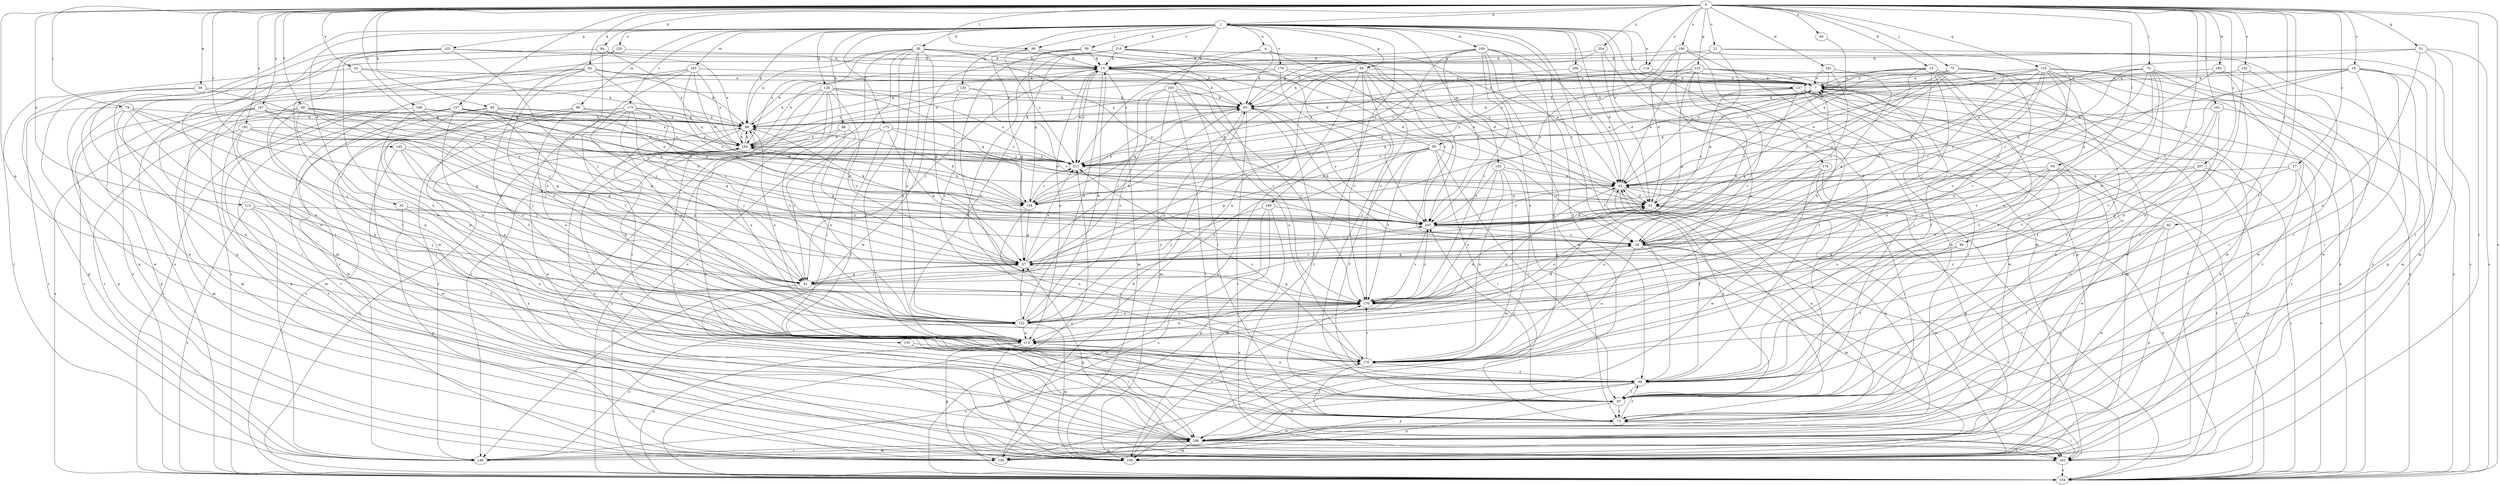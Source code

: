strict digraph  {
0;
1;
4;
7;
13;
15;
17;
19;
21;
24;
30;
32;
33;
34;
39;
40;
41;
48;
49;
51;
56;
57;
59;
65;
70;
73;
75;
79;
80;
81;
83;
84;
85;
88;
89;
92;
93;
94;
96;
97;
99;
100;
102;
103;
106;
112;
114;
119;
120;
122;
123;
125;
129;
130;
132;
133;
135;
137;
138;
140;
146;
152;
154;
157;
161;
162;
168;
169;
170;
173;
174;
175;
176;
178;
181;
185;
186;
190;
191;
193;
194;
197;
203;
204;
207;
209;
210;
211;
0 -> 1  [label=a];
0 -> 13  [label=b];
0 -> 17  [label=c];
0 -> 19  [label=c];
0 -> 21  [label=c];
0 -> 34  [label=e];
0 -> 39  [label=e];
0 -> 40  [label=e];
0 -> 48  [label=f];
0 -> 49  [label=f];
0 -> 51  [label=g];
0 -> 70  [label=i];
0 -> 75  [label=j];
0 -> 79  [label=j];
0 -> 83  [label=k];
0 -> 84  [label=k];
0 -> 85  [label=k];
0 -> 92  [label=l];
0 -> 93  [label=l];
0 -> 94  [label=l];
0 -> 96  [label=l];
0 -> 112  [label=n];
0 -> 119  [label=o];
0 -> 123  [label=p];
0 -> 132  [label=q];
0 -> 133  [label=q];
0 -> 140  [label=r];
0 -> 152  [label=s];
0 -> 154  [label=s];
0 -> 157  [label=t];
0 -> 161  [label=t];
0 -> 162  [label=t];
0 -> 168  [label=u];
0 -> 181  [label=w];
0 -> 185  [label=w];
0 -> 190  [label=x];
0 -> 191  [label=x];
0 -> 197  [label=y];
0 -> 204  [label=z];
0 -> 207  [label=z];
1 -> 4  [label=a];
1 -> 24  [label=c];
1 -> 30  [label=d];
1 -> 32  [label=d];
1 -> 33  [label=d];
1 -> 49  [label=f];
1 -> 56  [label=g];
1 -> 59  [label=h];
1 -> 88  [label=k];
1 -> 89  [label=k];
1 -> 96  [label=l];
1 -> 99  [label=m];
1 -> 100  [label=m];
1 -> 102  [label=m];
1 -> 103  [label=m];
1 -> 106  [label=m];
1 -> 119  [label=o];
1 -> 120  [label=o];
1 -> 125  [label=p];
1 -> 129  [label=p];
1 -> 135  [label=q];
1 -> 137  [label=q];
1 -> 169  [label=u];
1 -> 173  [label=v];
1 -> 174  [label=v];
1 -> 175  [label=v];
1 -> 176  [label=v];
1 -> 186  [label=w];
1 -> 193  [label=x];
1 -> 209  [label=z];
1 -> 210  [label=z];
4 -> 15  [label=b];
4 -> 24  [label=c];
4 -> 65  [label=h];
4 -> 203  [label=y];
4 -> 211  [label=z];
7 -> 65  [label=h];
7 -> 80  [label=j];
7 -> 89  [label=k];
7 -> 154  [label=s];
7 -> 211  [label=z];
13 -> 7  [label=a];
13 -> 24  [label=c];
13 -> 49  [label=f];
13 -> 65  [label=h];
13 -> 81  [label=j];
13 -> 97  [label=l];
13 -> 170  [label=u];
13 -> 203  [label=y];
13 -> 211  [label=z];
15 -> 7  [label=a];
15 -> 73  [label=i];
15 -> 81  [label=j];
15 -> 106  [label=m];
15 -> 114  [label=n];
15 -> 122  [label=o];
15 -> 178  [label=v];
15 -> 211  [label=z];
17 -> 41  [label=e];
17 -> 49  [label=f];
17 -> 57  [label=g];
17 -> 154  [label=s];
19 -> 7  [label=a];
19 -> 24  [label=c];
19 -> 73  [label=i];
19 -> 97  [label=l];
19 -> 106  [label=m];
19 -> 130  [label=p];
19 -> 137  [label=q];
19 -> 138  [label=q];
21 -> 15  [label=b];
21 -> 24  [label=c];
21 -> 41  [label=e];
21 -> 154  [label=s];
21 -> 211  [label=z];
24 -> 57  [label=g];
24 -> 65  [label=h];
24 -> 106  [label=m];
24 -> 154  [label=s];
24 -> 162  [label=t];
24 -> 170  [label=u];
30 -> 15  [label=b];
30 -> 33  [label=d];
30 -> 49  [label=f];
30 -> 57  [label=g];
30 -> 73  [label=i];
30 -> 89  [label=k];
30 -> 114  [label=n];
30 -> 122  [label=o];
30 -> 154  [label=s];
30 -> 194  [label=x];
30 -> 203  [label=y];
32 -> 130  [label=p];
32 -> 170  [label=u];
32 -> 203  [label=y];
33 -> 7  [label=a];
33 -> 106  [label=m];
33 -> 122  [label=o];
33 -> 162  [label=t];
33 -> 203  [label=y];
34 -> 7  [label=a];
34 -> 89  [label=k];
34 -> 138  [label=q];
34 -> 146  [label=r];
39 -> 65  [label=h];
39 -> 130  [label=p];
39 -> 186  [label=w];
39 -> 203  [label=y];
40 -> 41  [label=e];
41 -> 33  [label=d];
41 -> 49  [label=f];
41 -> 73  [label=i];
41 -> 138  [label=q];
41 -> 154  [label=s];
41 -> 203  [label=y];
48 -> 57  [label=g];
48 -> 89  [label=k];
48 -> 106  [label=m];
48 -> 114  [label=n];
48 -> 122  [label=o];
48 -> 138  [label=q];
48 -> 154  [label=s];
48 -> 211  [label=z];
49 -> 97  [label=l];
49 -> 114  [label=n];
49 -> 130  [label=p];
49 -> 186  [label=w];
51 -> 15  [label=b];
51 -> 41  [label=e];
51 -> 73  [label=i];
51 -> 106  [label=m];
51 -> 154  [label=s];
51 -> 170  [label=u];
56 -> 7  [label=a];
56 -> 65  [label=h];
56 -> 97  [label=l];
56 -> 114  [label=n];
56 -> 138  [label=q];
56 -> 154  [label=s];
56 -> 162  [label=t];
56 -> 178  [label=v];
56 -> 203  [label=y];
57 -> 24  [label=c];
57 -> 65  [label=h];
57 -> 81  [label=j];
57 -> 203  [label=y];
57 -> 211  [label=z];
59 -> 15  [label=b];
59 -> 41  [label=e];
59 -> 57  [label=g];
59 -> 138  [label=q];
59 -> 178  [label=v];
65 -> 89  [label=k];
65 -> 97  [label=l];
65 -> 122  [label=o];
65 -> 138  [label=q];
65 -> 162  [label=t];
65 -> 203  [label=y];
70 -> 7  [label=a];
70 -> 24  [label=c];
70 -> 49  [label=f];
70 -> 89  [label=k];
70 -> 114  [label=n];
70 -> 130  [label=p];
70 -> 170  [label=u];
70 -> 178  [label=v];
70 -> 186  [label=w];
73 -> 7  [label=a];
73 -> 41  [label=e];
73 -> 49  [label=f];
73 -> 89  [label=k];
73 -> 186  [label=w];
75 -> 7  [label=a];
75 -> 24  [label=c];
75 -> 33  [label=d];
75 -> 41  [label=e];
75 -> 65  [label=h];
75 -> 170  [label=u];
75 -> 186  [label=w];
75 -> 203  [label=y];
75 -> 211  [label=z];
79 -> 57  [label=g];
79 -> 81  [label=j];
79 -> 89  [label=k];
79 -> 114  [label=n];
79 -> 122  [label=o];
79 -> 130  [label=p];
79 -> 146  [label=r];
80 -> 15  [label=b];
80 -> 24  [label=c];
80 -> 49  [label=f];
80 -> 57  [label=g];
80 -> 73  [label=i];
80 -> 97  [label=l];
80 -> 122  [label=o];
80 -> 178  [label=v];
80 -> 211  [label=z];
81 -> 57  [label=g];
81 -> 146  [label=r];
81 -> 178  [label=v];
83 -> 7  [label=a];
83 -> 24  [label=c];
83 -> 65  [label=h];
83 -> 89  [label=k];
83 -> 122  [label=o];
83 -> 130  [label=p];
83 -> 154  [label=s];
83 -> 186  [label=w];
84 -> 15  [label=b];
84 -> 73  [label=i];
84 -> 122  [label=o];
84 -> 194  [label=x];
85 -> 33  [label=d];
85 -> 89  [label=k];
85 -> 97  [label=l];
85 -> 122  [label=o];
85 -> 178  [label=v];
85 -> 186  [label=w];
85 -> 211  [label=z];
88 -> 57  [label=g];
88 -> 122  [label=o];
88 -> 154  [label=s];
88 -> 194  [label=x];
89 -> 15  [label=b];
89 -> 81  [label=j];
89 -> 122  [label=o];
89 -> 194  [label=x];
92 -> 24  [label=c];
92 -> 97  [label=l];
92 -> 130  [label=p];
92 -> 178  [label=v];
92 -> 186  [label=w];
93 -> 24  [label=c];
93 -> 41  [label=e];
93 -> 154  [label=s];
93 -> 162  [label=t];
93 -> 170  [label=u];
93 -> 186  [label=w];
93 -> 203  [label=y];
94 -> 49  [label=f];
94 -> 57  [label=g];
96 -> 15  [label=b];
96 -> 65  [label=h];
96 -> 186  [label=w];
96 -> 211  [label=z];
97 -> 7  [label=a];
97 -> 41  [label=e];
97 -> 73  [label=i];
97 -> 130  [label=p];
97 -> 203  [label=y];
99 -> 89  [label=k];
99 -> 114  [label=n];
99 -> 162  [label=t];
99 -> 170  [label=u];
99 -> 211  [label=z];
100 -> 15  [label=b];
100 -> 41  [label=e];
100 -> 49  [label=f];
100 -> 65  [label=h];
100 -> 81  [label=j];
100 -> 130  [label=p];
100 -> 170  [label=u];
100 -> 178  [label=v];
100 -> 186  [label=w];
100 -> 203  [label=y];
102 -> 41  [label=e];
102 -> 73  [label=i];
102 -> 106  [label=m];
102 -> 122  [label=o];
102 -> 170  [label=u];
102 -> 203  [label=y];
103 -> 7  [label=a];
103 -> 41  [label=e];
103 -> 81  [label=j];
103 -> 146  [label=r];
103 -> 154  [label=s];
103 -> 194  [label=x];
103 -> 203  [label=y];
106 -> 7  [label=a];
106 -> 178  [label=v];
106 -> 194  [label=x];
112 -> 49  [label=f];
112 -> 81  [label=j];
112 -> 146  [label=r];
112 -> 154  [label=s];
112 -> 203  [label=y];
114 -> 33  [label=d];
114 -> 41  [label=e];
114 -> 89  [label=k];
114 -> 106  [label=m];
114 -> 130  [label=p];
114 -> 154  [label=s];
114 -> 170  [label=u];
119 -> 7  [label=a];
119 -> 49  [label=f];
119 -> 211  [label=z];
120 -> 15  [label=b];
120 -> 114  [label=n];
120 -> 154  [label=s];
122 -> 15  [label=b];
122 -> 33  [label=d];
122 -> 57  [label=g];
122 -> 106  [label=m];
122 -> 114  [label=n];
122 -> 178  [label=v];
123 -> 7  [label=a];
123 -> 24  [label=c];
123 -> 41  [label=e];
123 -> 49  [label=f];
123 -> 57  [label=g];
123 -> 154  [label=s];
123 -> 178  [label=v];
123 -> 194  [label=x];
123 -> 211  [label=z];
125 -> 15  [label=b];
125 -> 81  [label=j];
125 -> 97  [label=l];
125 -> 106  [label=m];
125 -> 130  [label=p];
125 -> 170  [label=u];
125 -> 194  [label=x];
129 -> 57  [label=g];
129 -> 65  [label=h];
129 -> 89  [label=k];
129 -> 122  [label=o];
129 -> 138  [label=q];
129 -> 146  [label=r];
129 -> 162  [label=t];
129 -> 170  [label=u];
129 -> 211  [label=z];
130 -> 65  [label=h];
132 -> 7  [label=a];
132 -> 24  [label=c];
132 -> 33  [label=d];
132 -> 49  [label=f];
132 -> 89  [label=k];
132 -> 138  [label=q];
132 -> 146  [label=r];
132 -> 154  [label=s];
132 -> 178  [label=v];
132 -> 186  [label=w];
132 -> 203  [label=y];
133 -> 73  [label=i];
133 -> 97  [label=l];
133 -> 170  [label=u];
135 -> 24  [label=c];
135 -> 65  [label=h];
135 -> 178  [label=v];
135 -> 194  [label=x];
137 -> 57  [label=g];
137 -> 65  [label=h];
137 -> 73  [label=i];
137 -> 106  [label=m];
137 -> 138  [label=q];
137 -> 146  [label=r];
137 -> 162  [label=t];
137 -> 186  [label=w];
137 -> 203  [label=y];
138 -> 57  [label=g];
138 -> 65  [label=h];
138 -> 89  [label=k];
138 -> 170  [label=u];
138 -> 194  [label=x];
138 -> 211  [label=z];
140 -> 24  [label=c];
140 -> 81  [label=j];
140 -> 178  [label=v];
140 -> 186  [label=w];
140 -> 211  [label=z];
146 -> 122  [label=o];
146 -> 170  [label=u];
146 -> 186  [label=w];
152 -> 7  [label=a];
152 -> 73  [label=i];
152 -> 170  [label=u];
154 -> 7  [label=a];
154 -> 41  [label=e];
154 -> 194  [label=x];
154 -> 211  [label=z];
157 -> 89  [label=k];
157 -> 106  [label=m];
157 -> 122  [label=o];
157 -> 130  [label=p];
157 -> 138  [label=q];
157 -> 154  [label=s];
157 -> 162  [label=t];
157 -> 194  [label=x];
157 -> 211  [label=z];
161 -> 89  [label=k];
161 -> 97  [label=l];
161 -> 122  [label=o];
161 -> 162  [label=t];
161 -> 178  [label=v];
162 -> 57  [label=g];
162 -> 73  [label=i];
162 -> 154  [label=s];
168 -> 41  [label=e];
168 -> 89  [label=k];
168 -> 114  [label=n];
168 -> 138  [label=q];
168 -> 146  [label=r];
168 -> 203  [label=y];
169 -> 81  [label=j];
169 -> 106  [label=m];
169 -> 130  [label=p];
169 -> 154  [label=s];
169 -> 203  [label=y];
170 -> 49  [label=f];
170 -> 73  [label=i];
170 -> 178  [label=v];
170 -> 211  [label=z];
173 -> 24  [label=c];
173 -> 57  [label=g];
173 -> 89  [label=k];
173 -> 97  [label=l];
173 -> 122  [label=o];
173 -> 146  [label=r];
173 -> 154  [label=s];
173 -> 186  [label=w];
173 -> 194  [label=x];
174 -> 41  [label=e];
174 -> 73  [label=i];
174 -> 130  [label=p];
174 -> 170  [label=u];
174 -> 186  [label=w];
175 -> 33  [label=d];
175 -> 49  [label=f];
175 -> 57  [label=g];
175 -> 81  [label=j];
175 -> 194  [label=x];
175 -> 211  [label=z];
176 -> 7  [label=a];
176 -> 41  [label=e];
176 -> 89  [label=k];
176 -> 178  [label=v];
176 -> 194  [label=x];
178 -> 7  [label=a];
178 -> 24  [label=c];
178 -> 57  [label=g];
178 -> 114  [label=n];
178 -> 122  [label=o];
178 -> 203  [label=y];
181 -> 7  [label=a];
181 -> 24  [label=c];
181 -> 57  [label=g];
181 -> 203  [label=y];
185 -> 7  [label=a];
185 -> 97  [label=l];
185 -> 186  [label=w];
185 -> 203  [label=y];
186 -> 41  [label=e];
186 -> 106  [label=m];
186 -> 130  [label=p];
186 -> 146  [label=r];
186 -> 162  [label=t];
186 -> 194  [label=x];
190 -> 15  [label=b];
190 -> 33  [label=d];
190 -> 97  [label=l];
190 -> 114  [label=n];
190 -> 130  [label=p];
190 -> 154  [label=s];
190 -> 203  [label=y];
191 -> 57  [label=g];
191 -> 81  [label=j];
191 -> 106  [label=m];
191 -> 114  [label=n];
191 -> 162  [label=t];
191 -> 194  [label=x];
193 -> 65  [label=h];
193 -> 81  [label=j];
193 -> 106  [label=m];
193 -> 122  [label=o];
193 -> 162  [label=t];
193 -> 170  [label=u];
193 -> 178  [label=v];
194 -> 15  [label=b];
194 -> 73  [label=i];
194 -> 89  [label=k];
194 -> 186  [label=w];
194 -> 203  [label=y];
194 -> 211  [label=z];
197 -> 24  [label=c];
197 -> 57  [label=g];
197 -> 81  [label=j];
197 -> 89  [label=k];
197 -> 97  [label=l];
197 -> 130  [label=p];
197 -> 146  [label=r];
203 -> 24  [label=c];
203 -> 33  [label=d];
203 -> 89  [label=k];
203 -> 178  [label=v];
204 -> 15  [label=b];
204 -> 33  [label=d];
204 -> 65  [label=h];
204 -> 97  [label=l];
207 -> 33  [label=d];
207 -> 41  [label=e];
207 -> 106  [label=m];
207 -> 154  [label=s];
207 -> 178  [label=v];
209 -> 7  [label=a];
209 -> 41  [label=e];
209 -> 211  [label=z];
210 -> 15  [label=b];
210 -> 33  [label=d];
210 -> 41  [label=e];
210 -> 49  [label=f];
210 -> 114  [label=n];
210 -> 186  [label=w];
210 -> 203  [label=y];
211 -> 15  [label=b];
211 -> 41  [label=e];
211 -> 194  [label=x];
}
